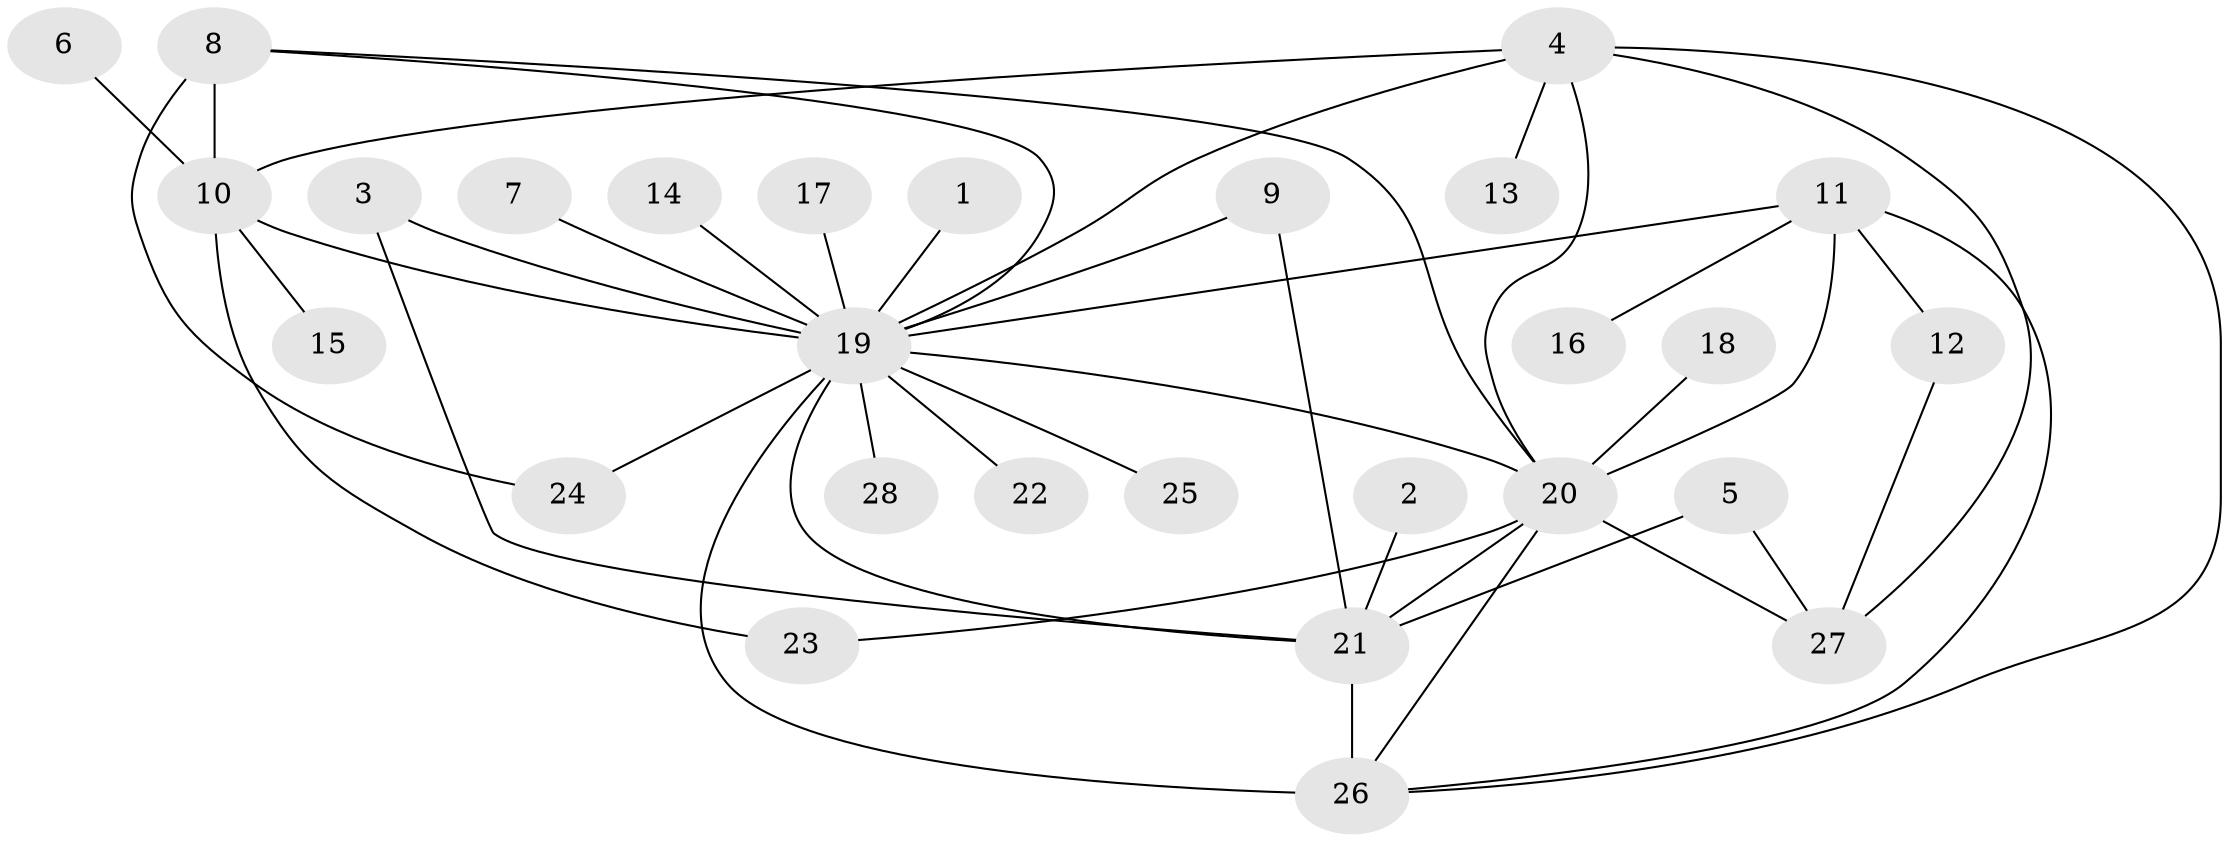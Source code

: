 // original degree distribution, {13: 0.010752688172043012, 29: 0.010752688172043012, 11: 0.021505376344086023, 2: 0.25806451612903225, 8: 0.021505376344086023, 4: 0.06451612903225806, 5: 0.03225806451612903, 1: 0.44086021505376344, 3: 0.10752688172043011, 7: 0.021505376344086023, 6: 0.010752688172043012}
// Generated by graph-tools (version 1.1) at 2025/36/03/04/25 23:36:40]
// undirected, 28 vertices, 44 edges
graph export_dot {
  node [color=gray90,style=filled];
  1;
  2;
  3;
  4;
  5;
  6;
  7;
  8;
  9;
  10;
  11;
  12;
  13;
  14;
  15;
  16;
  17;
  18;
  19;
  20;
  21;
  22;
  23;
  24;
  25;
  26;
  27;
  28;
  1 -- 19 [weight=1.0];
  2 -- 21 [weight=1.0];
  3 -- 19 [weight=1.0];
  3 -- 21 [weight=1.0];
  4 -- 10 [weight=1.0];
  4 -- 13 [weight=1.0];
  4 -- 19 [weight=1.0];
  4 -- 20 [weight=1.0];
  4 -- 26 [weight=1.0];
  4 -- 27 [weight=1.0];
  5 -- 21 [weight=1.0];
  5 -- 27 [weight=1.0];
  6 -- 10 [weight=1.0];
  7 -- 19 [weight=1.0];
  8 -- 10 [weight=5.0];
  8 -- 19 [weight=1.0];
  8 -- 20 [weight=1.0];
  8 -- 24 [weight=1.0];
  9 -- 19 [weight=1.0];
  9 -- 21 [weight=1.0];
  10 -- 15 [weight=1.0];
  10 -- 19 [weight=1.0];
  10 -- 23 [weight=2.0];
  11 -- 12 [weight=1.0];
  11 -- 16 [weight=1.0];
  11 -- 19 [weight=1.0];
  11 -- 20 [weight=2.0];
  11 -- 26 [weight=2.0];
  12 -- 27 [weight=1.0];
  14 -- 19 [weight=1.0];
  17 -- 19 [weight=1.0];
  18 -- 20 [weight=1.0];
  19 -- 20 [weight=3.0];
  19 -- 21 [weight=2.0];
  19 -- 22 [weight=1.0];
  19 -- 24 [weight=1.0];
  19 -- 25 [weight=1.0];
  19 -- 26 [weight=3.0];
  19 -- 28 [weight=1.0];
  20 -- 21 [weight=1.0];
  20 -- 23 [weight=1.0];
  20 -- 26 [weight=1.0];
  20 -- 27 [weight=1.0];
  21 -- 26 [weight=2.0];
}
